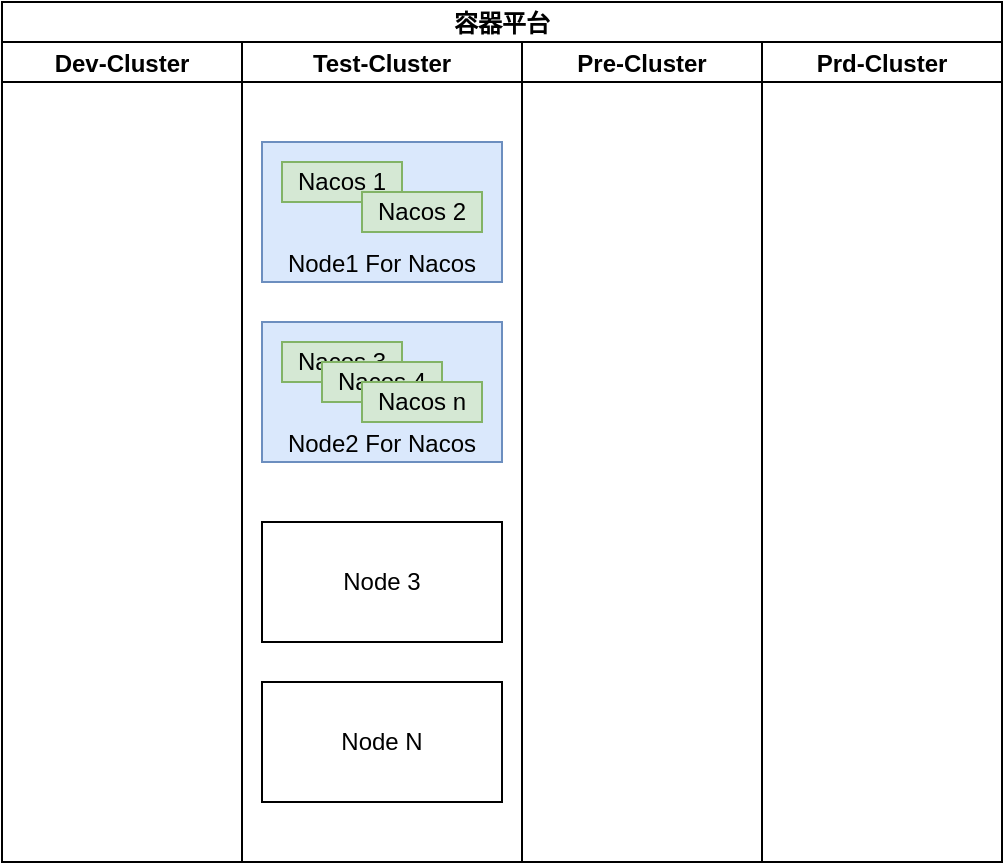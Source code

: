 <mxfile version="20.3.0" type="github">
  <diagram id="D097ze3Xyb40OmOqtDfN" name="第 1 页">
    <mxGraphModel dx="1038" dy="523" grid="1" gridSize="10" guides="1" tooltips="1" connect="1" arrows="1" fold="1" page="1" pageScale="1" pageWidth="827" pageHeight="1169" math="0" shadow="0">
      <root>
        <mxCell id="0" />
        <mxCell id="1" parent="0" />
        <mxCell id="mp9jH6Wr2fothqe3kAa9-6" value="容器平台" style="swimlane;childLayout=stackLayout;resizeParent=1;resizeParentMax=0;startSize=20;" vertex="1" parent="1">
          <mxGeometry x="100" y="40" width="500" height="430" as="geometry" />
        </mxCell>
        <mxCell id="mp9jH6Wr2fothqe3kAa9-7" value="Dev-Cluster" style="swimlane;startSize=20;" vertex="1" parent="mp9jH6Wr2fothqe3kAa9-6">
          <mxGeometry y="20" width="120" height="410" as="geometry" />
        </mxCell>
        <mxCell id="mp9jH6Wr2fothqe3kAa9-8" value="Test-Cluster" style="swimlane;startSize=20;" vertex="1" parent="mp9jH6Wr2fothqe3kAa9-6">
          <mxGeometry x="120" y="20" width="140" height="410" as="geometry" />
        </mxCell>
        <mxCell id="mp9jH6Wr2fothqe3kAa9-11" value="Node1 For Nacos" style="rounded=0;whiteSpace=wrap;html=1;verticalAlign=bottom;fillColor=#dae8fc;strokeColor=#6c8ebf;" vertex="1" parent="mp9jH6Wr2fothqe3kAa9-8">
          <mxGeometry x="10" y="50" width="120" height="70" as="geometry" />
        </mxCell>
        <mxCell id="mp9jH6Wr2fothqe3kAa9-12" value="Node2 For Nacos" style="rounded=0;whiteSpace=wrap;html=1;verticalAlign=bottom;fillColor=#dae8fc;strokeColor=#6c8ebf;" vertex="1" parent="mp9jH6Wr2fothqe3kAa9-8">
          <mxGeometry x="10" y="140" width="120" height="70" as="geometry" />
        </mxCell>
        <mxCell id="mp9jH6Wr2fothqe3kAa9-15" value="Nacos 1" style="rounded=0;whiteSpace=wrap;html=1;fillColor=#d5e8d4;strokeColor=#82b366;" vertex="1" parent="mp9jH6Wr2fothqe3kAa9-8">
          <mxGeometry x="20" y="60" width="60" height="20" as="geometry" />
        </mxCell>
        <mxCell id="mp9jH6Wr2fothqe3kAa9-17" value="Nacos 2" style="rounded=0;whiteSpace=wrap;html=1;fillColor=#d5e8d4;strokeColor=#82b366;" vertex="1" parent="mp9jH6Wr2fothqe3kAa9-8">
          <mxGeometry x="60" y="75" width="60" height="20" as="geometry" />
        </mxCell>
        <mxCell id="mp9jH6Wr2fothqe3kAa9-18" value="Node 3" style="rounded=0;whiteSpace=wrap;html=1;fontColor=#000000;" vertex="1" parent="mp9jH6Wr2fothqe3kAa9-8">
          <mxGeometry x="10" y="240" width="120" height="60" as="geometry" />
        </mxCell>
        <mxCell id="mp9jH6Wr2fothqe3kAa9-19" value="Node N" style="rounded=0;whiteSpace=wrap;html=1;fontColor=#000000;" vertex="1" parent="mp9jH6Wr2fothqe3kAa9-8">
          <mxGeometry x="10" y="320" width="120" height="60" as="geometry" />
        </mxCell>
        <mxCell id="mp9jH6Wr2fothqe3kAa9-20" value="Nacos 3" style="rounded=0;whiteSpace=wrap;html=1;fillColor=#d5e8d4;strokeColor=#82b366;" vertex="1" parent="mp9jH6Wr2fothqe3kAa9-8">
          <mxGeometry x="20" y="150" width="60" height="20" as="geometry" />
        </mxCell>
        <mxCell id="mp9jH6Wr2fothqe3kAa9-21" value="Nacos 4" style="rounded=0;whiteSpace=wrap;html=1;fillColor=#d5e8d4;strokeColor=#82b366;" vertex="1" parent="mp9jH6Wr2fothqe3kAa9-8">
          <mxGeometry x="40" y="160" width="60" height="20" as="geometry" />
        </mxCell>
        <mxCell id="mp9jH6Wr2fothqe3kAa9-16" value="Nacos n" style="rounded=0;whiteSpace=wrap;html=1;fillColor=#d5e8d4;strokeColor=#82b366;" vertex="1" parent="mp9jH6Wr2fothqe3kAa9-8">
          <mxGeometry x="60" y="170" width="60" height="20" as="geometry" />
        </mxCell>
        <mxCell id="mp9jH6Wr2fothqe3kAa9-9" value="Pre-Cluster" style="swimlane;startSize=20;" vertex="1" parent="mp9jH6Wr2fothqe3kAa9-6">
          <mxGeometry x="260" y="20" width="120" height="410" as="geometry" />
        </mxCell>
        <mxCell id="mp9jH6Wr2fothqe3kAa9-10" value="Prd-Cluster" style="swimlane;startSize=20;" vertex="1" parent="mp9jH6Wr2fothqe3kAa9-6">
          <mxGeometry x="380" y="20" width="120" height="410" as="geometry" />
        </mxCell>
      </root>
    </mxGraphModel>
  </diagram>
</mxfile>
